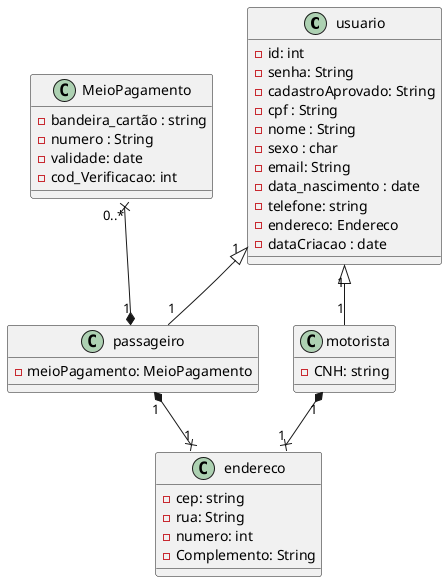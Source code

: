 @startuml
class usuario {
- id: int
- senha: String 
- cadastroAprovado: String
- cpf : String
- nome : String
- sexo : char
- email: String
- data_nascimento : date
- telefone: string
- endereco: Endereco 
- dataCriacao : date
}

class motorista
{
- CNH: string 
}

class passageiro
{
- meioPagamento: MeioPagamento
}

class endereco
{
- cep: string
- rua: String
- numero: int
- Complemento: String
}

class MeioPagamento{
- bandeira_cartão : string
- numero : String
- validade: date
- cod_Verificacao: int
}

passageiro "1" *-up-x "0..*" MeioPagamento
passageiro "1" *-down-x "1" endereco
motorista "1" *-down-x "1" endereco
usuario "1" <|-down- "1" motorista
usuario "1" <|-right- "1" passageiro

@enduml